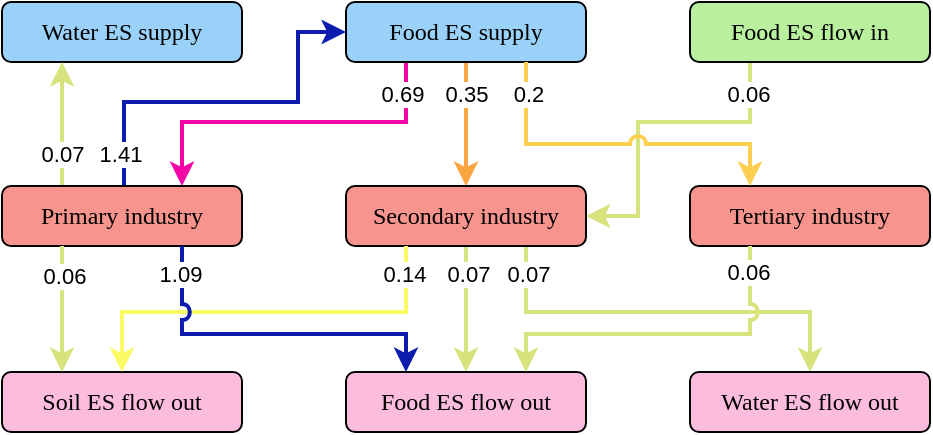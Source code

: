 <mxfile version="22.0.6" type="github">
  <diagram name="第 1 页" id="eSo4roDagTOv7NbX58sI">
    <mxGraphModel dx="663" dy="369" grid="1" gridSize="10" guides="1" tooltips="1" connect="1" arrows="1" fold="1" page="1" pageScale="1" pageWidth="827" pageHeight="1169" math="0" shadow="0">
      <root>
        <mxCell id="0" />
        <mxCell id="1" parent="0" />
        <mxCell id="i3CLbu43X5joJ49ZT0Bw-50" style="edgeStyle=orthogonalEdgeStyle;rounded=0;orthogonalLoop=1;jettySize=auto;html=1;exitX=0.75;exitY=1;exitDx=0;exitDy=0;entryX=0.5;entryY=0;entryDx=0;entryDy=0;strokeWidth=2;jumpStyle=arc;strokeColor=#d7e37d;" parent="1" source="i3CLbu43X5joJ49ZT0Bw-6" target="i3CLbu43X5joJ49ZT0Bw-10" edge="1">
          <mxGeometry relative="1" as="geometry">
            <Array as="points">
              <mxPoint x="444" y="535" />
              <mxPoint x="586" y="535" />
            </Array>
          </mxGeometry>
        </mxCell>
        <mxCell id="i3CLbu43X5joJ49ZT0Bw-45" style="edgeStyle=orthogonalEdgeStyle;rounded=0;orthogonalLoop=1;jettySize=auto;html=1;exitX=0.5;exitY=1;exitDx=0;exitDy=0;entryX=0.5;entryY=0;entryDx=0;entryDy=0;strokeWidth=2;jumpStyle=arc;strokeColor=#d7e37d;" parent="1" source="i3CLbu43X5joJ49ZT0Bw-6" target="i3CLbu43X5joJ49ZT0Bw-8" edge="1">
          <mxGeometry relative="1" as="geometry">
            <Array as="points">
              <mxPoint x="414" y="526" />
              <mxPoint x="414" y="526" />
            </Array>
          </mxGeometry>
        </mxCell>
        <mxCell id="e95JfR316xjKeRipay9j-7" value="0.07" style="edgeLabel;html=1;align=center;verticalAlign=middle;resizable=0;points=[];" vertex="1" connectable="0" parent="i3CLbu43X5joJ49ZT0Bw-45">
          <mxGeometry x="-0.834" y="-1" relative="1" as="geometry">
            <mxPoint x="32" y="9" as="offset" />
          </mxGeometry>
        </mxCell>
        <mxCell id="e95JfR316xjKeRipay9j-80" value="0.07" style="edgeLabel;html=1;align=center;verticalAlign=middle;resizable=0;points=[];" vertex="1" connectable="0" parent="i3CLbu43X5joJ49ZT0Bw-45">
          <mxGeometry x="-0.53" y="2" relative="1" as="geometry">
            <mxPoint x="-1" y="-1" as="offset" />
          </mxGeometry>
        </mxCell>
        <mxCell id="i3CLbu43X5joJ49ZT0Bw-41" style="edgeStyle=orthogonalEdgeStyle;rounded=0;orthogonalLoop=1;jettySize=auto;html=1;exitX=0.25;exitY=1;exitDx=0;exitDy=0;entryX=0.75;entryY=0;entryDx=0;entryDy=0;strokeWidth=2;strokeColor=#f505a5;" parent="1" source="i3CLbu43X5joJ49ZT0Bw-1" target="i3CLbu43X5joJ49ZT0Bw-5" edge="1">
          <mxGeometry relative="1" as="geometry">
            <Array as="points">
              <mxPoint x="384" y="440" />
              <mxPoint x="272" y="440" />
            </Array>
          </mxGeometry>
        </mxCell>
        <mxCell id="e95JfR316xjKeRipay9j-3" value="0.69" style="edgeLabel;html=1;align=center;verticalAlign=middle;resizable=0;points=[];" vertex="1" connectable="0" parent="i3CLbu43X5joJ49ZT0Bw-41">
          <mxGeometry x="0.139" relative="1" as="geometry">
            <mxPoint x="67" y="-14" as="offset" />
          </mxGeometry>
        </mxCell>
        <mxCell id="i3CLbu43X5joJ49ZT0Bw-42" style="edgeStyle=orthogonalEdgeStyle;rounded=0;orthogonalLoop=1;jettySize=auto;html=1;exitX=0.5;exitY=1;exitDx=0;exitDy=0;entryX=0.5;entryY=0;entryDx=0;entryDy=0;strokeWidth=2;strokeColor=#fca43f;" parent="1" source="i3CLbu43X5joJ49ZT0Bw-1" target="i3CLbu43X5joJ49ZT0Bw-6" edge="1">
          <mxGeometry relative="1" as="geometry" />
        </mxCell>
        <mxCell id="e95JfR316xjKeRipay9j-4" value="0.35" style="edgeLabel;html=1;align=center;verticalAlign=middle;resizable=0;points=[];" vertex="1" connectable="0" parent="i3CLbu43X5joJ49ZT0Bw-42">
          <mxGeometry x="-0.585" relative="1" as="geometry">
            <mxPoint y="3" as="offset" />
          </mxGeometry>
        </mxCell>
        <mxCell id="i3CLbu43X5joJ49ZT0Bw-1" value="&lt;p style=&quot;margin-top: 0pt; margin-bottom: 0pt; margin-left: 0in; direction: ltr; unicode-bidi: embed; word-break: normal;&quot;&gt;Food ES supply&lt;/p&gt;" style="rounded=1;whiteSpace=wrap;html=1;fontFamily=Times New Roman;fillColor=#9ad1f9;flipV=1;" parent="1" vertex="1">
          <mxGeometry x="354" y="380" width="120" height="30" as="geometry" />
        </mxCell>
        <mxCell id="i3CLbu43X5joJ49ZT0Bw-3" value="&lt;p style=&quot;margin-top: 0pt; margin-bottom: 0pt; margin-left: 0in; direction: ltr; unicode-bidi: embed; word-break: normal;&quot;&gt;Water ES supply&lt;/p&gt;" style="rounded=1;whiteSpace=wrap;html=1;fontFamily=Times New Roman;fillColor=#9ad1f9;flipV=1;" parent="1" vertex="1">
          <mxGeometry x="182" y="380" width="120" height="30" as="geometry" />
        </mxCell>
        <mxCell id="i3CLbu43X5joJ49ZT0Bw-40" style="edgeStyle=orthogonalEdgeStyle;rounded=0;orthogonalLoop=1;jettySize=auto;html=1;exitX=0.25;exitY=1;exitDx=0;exitDy=0;entryX=1;entryY=0.5;entryDx=0;entryDy=0;strokeWidth=2;jumpStyle=arc;strokeColor=#d7e37d;" parent="1" source="i3CLbu43X5joJ49ZT0Bw-4" target="i3CLbu43X5joJ49ZT0Bw-6" edge="1">
          <mxGeometry relative="1" as="geometry">
            <Array as="points">
              <mxPoint x="556" y="440" />
              <mxPoint x="500" y="440" />
              <mxPoint x="500" y="487" />
            </Array>
          </mxGeometry>
        </mxCell>
        <mxCell id="e95JfR316xjKeRipay9j-2" value="0.06" style="edgeLabel;html=1;align=center;verticalAlign=middle;resizable=0;points=[];" vertex="1" connectable="0" parent="i3CLbu43X5joJ49ZT0Bw-40">
          <mxGeometry x="-0.193" y="650" relative="1" as="geometry">
            <mxPoint x="33" y="-664" as="offset" />
          </mxGeometry>
        </mxCell>
        <mxCell id="i3CLbu43X5joJ49ZT0Bw-4" value="&lt;p style=&quot;margin-top: 0pt; margin-bottom: 0pt; margin-left: 0in; direction: ltr; unicode-bidi: embed; word-break: normal;&quot;&gt;Food ES flow in&lt;/p&gt;" style="rounded=1;whiteSpace=wrap;html=1;fontFamily=Times New Roman;fillColor=#b8f09e;" parent="1" vertex="1">
          <mxGeometry x="526" y="380" width="120" height="30" as="geometry" />
        </mxCell>
        <mxCell id="i3CLbu43X5joJ49ZT0Bw-6" value="&lt;p style=&quot;margin-top: 0pt; margin-bottom: 0pt; margin-left: 0in; direction: ltr; unicode-bidi: embed; word-break: normal;&quot;&gt;Secondary industry&lt;/p&gt;" style="rounded=1;whiteSpace=wrap;html=1;fontFamily=Times New Roman;fillColor=#f7948d;flipV=1;" parent="1" vertex="1">
          <mxGeometry x="354" y="472" width="120" height="30" as="geometry" />
        </mxCell>
        <mxCell id="i3CLbu43X5joJ49ZT0Bw-7" value="&lt;p style=&quot;margin-top: 0pt; margin-bottom: 0pt; margin-left: 0in; direction: ltr; unicode-bidi: embed; word-break: normal;&quot;&gt;Tertiary industry&lt;/p&gt;" style="rounded=1;whiteSpace=wrap;html=1;fontFamily=Times New Roman;fillColor=#f7948d;" parent="1" vertex="1">
          <mxGeometry x="526" y="472" width="120" height="30" as="geometry" />
        </mxCell>
        <mxCell id="i3CLbu43X5joJ49ZT0Bw-8" value="&lt;p style=&quot;margin-top: 0pt; margin-bottom: 0pt; margin-left: 0in; direction: ltr; unicode-bidi: embed; word-break: normal;&quot;&gt;Food ES flow out&lt;/p&gt;" style="rounded=1;whiteSpace=wrap;html=1;fontFamily=Times New Roman;fillColor=#fbbcdd;flipV=1;" parent="1" vertex="1">
          <mxGeometry x="354" y="565" width="120" height="30" as="geometry" />
        </mxCell>
        <mxCell id="i3CLbu43X5joJ49ZT0Bw-9" value="&lt;p style=&quot;margin-top: 0pt; margin-bottom: 0pt; margin-left: 0in; direction: ltr; unicode-bidi: embed; word-break: normal;&quot;&gt;Soil ES flow out&lt;/p&gt;" style="rounded=1;whiteSpace=wrap;html=1;fontFamily=Times New Roman;fillColor=#fbbcdd;flipV=1;" parent="1" vertex="1">
          <mxGeometry x="182" y="565" width="120" height="30" as="geometry" />
        </mxCell>
        <mxCell id="i3CLbu43X5joJ49ZT0Bw-10" value="&lt;p style=&quot;margin-top: 0pt; margin-bottom: 0pt; margin-left: 0in; direction: ltr; unicode-bidi: embed; word-break: normal;&quot;&gt;Water ES flow out&lt;/p&gt;" style="rounded=1;whiteSpace=wrap;html=1;fontFamily=Times New Roman;fillColor=#fbbcdd;" parent="1" vertex="1">
          <mxGeometry x="526" y="565" width="120" height="30" as="geometry" />
        </mxCell>
        <mxCell id="i3CLbu43X5joJ49ZT0Bw-47" style="edgeStyle=orthogonalEdgeStyle;rounded=0;orthogonalLoop=1;jettySize=auto;html=1;exitX=0.5;exitY=0;exitDx=0;exitDy=0;strokeWidth=2;strokeColor=#0c1cad;entryX=0;entryY=0.5;entryDx=0;entryDy=0;" parent="1" source="i3CLbu43X5joJ49ZT0Bw-5" target="i3CLbu43X5joJ49ZT0Bw-1" edge="1">
          <mxGeometry relative="1" as="geometry">
            <Array as="points">
              <mxPoint x="243" y="472" />
              <mxPoint x="243" y="430" />
              <mxPoint x="330" y="430" />
              <mxPoint x="330" y="395" />
            </Array>
            <mxPoint x="392" y="416" as="targetPoint" />
          </mxGeometry>
        </mxCell>
        <mxCell id="e95JfR316xjKeRipay9j-9" value="1.41" style="edgeLabel;html=1;align=center;verticalAlign=middle;resizable=0;points=[];" vertex="1" connectable="0" parent="i3CLbu43X5joJ49ZT0Bw-47">
          <mxGeometry x="-0.651" y="2" relative="1" as="geometry">
            <mxPoint y="16" as="offset" />
          </mxGeometry>
        </mxCell>
        <mxCell id="i3CLbu43X5joJ49ZT0Bw-52" style="edgeStyle=orthogonalEdgeStyle;rounded=0;orthogonalLoop=1;jettySize=auto;html=1;exitX=0.25;exitY=0;exitDx=0;exitDy=0;strokeWidth=2;strokeColor=#d7e37d;jumpStyle=arc;entryX=0.25;entryY=1;entryDx=0;entryDy=0;" parent="1" source="i3CLbu43X5joJ49ZT0Bw-5" target="i3CLbu43X5joJ49ZT0Bw-3" edge="1">
          <mxGeometry relative="1" as="geometry">
            <mxPoint x="242" y="406" as="targetPoint" />
            <Array as="points">
              <mxPoint x="212" y="416" />
              <mxPoint x="212" y="416" />
            </Array>
          </mxGeometry>
        </mxCell>
        <mxCell id="e95JfR316xjKeRipay9j-13" value="0.07" style="edgeLabel;html=1;align=center;verticalAlign=middle;resizable=0;points=[];" vertex="1" connectable="0" parent="i3CLbu43X5joJ49ZT0Bw-52">
          <mxGeometry x="-0.238" y="2" relative="1" as="geometry">
            <mxPoint x="2" y="7" as="offset" />
          </mxGeometry>
        </mxCell>
        <mxCell id="i3CLbu43X5joJ49ZT0Bw-5" value="&lt;p style=&quot;margin-top: 0pt; margin-bottom: 0pt; margin-left: 0in; direction: ltr; unicode-bidi: embed; word-break: normal;&quot;&gt;Primary industry&lt;/p&gt;" style="rounded=1;whiteSpace=wrap;html=1;fontFamily=Times New Roman;fillColor=#f7948d;flipV=1;" parent="1" vertex="1">
          <mxGeometry x="182" y="472" width="120" height="30" as="geometry" />
        </mxCell>
        <mxCell id="i3CLbu43X5joJ49ZT0Bw-54" style="edgeStyle=orthogonalEdgeStyle;rounded=0;orthogonalLoop=1;jettySize=auto;html=1;exitX=0.25;exitY=1;exitDx=0;exitDy=0;entryX=0.25;entryY=0;entryDx=0;entryDy=0;strokeWidth=2;jumpStyle=arc;strokeColor=#d7e37d;" parent="1" source="i3CLbu43X5joJ49ZT0Bw-5" target="i3CLbu43X5joJ49ZT0Bw-9" edge="1">
          <mxGeometry relative="1" as="geometry">
            <Array as="points" />
          </mxGeometry>
        </mxCell>
        <mxCell id="e95JfR316xjKeRipay9j-10" value="0.06" style="edgeLabel;html=1;align=center;verticalAlign=middle;resizable=0;points=[];" vertex="1" connectable="0" parent="i3CLbu43X5joJ49ZT0Bw-54">
          <mxGeometry x="-0.893" y="1" relative="1" as="geometry">
            <mxPoint y="11" as="offset" />
          </mxGeometry>
        </mxCell>
        <mxCell id="i3CLbu43X5joJ49ZT0Bw-43" style="edgeStyle=orthogonalEdgeStyle;rounded=0;orthogonalLoop=1;jettySize=auto;html=1;entryX=0.25;entryY=0;entryDx=0;entryDy=0;strokeWidth=2;jumpStyle=arc;strokeColor=#fccf51;exitX=0.75;exitY=1;exitDx=0;exitDy=0;" parent="1" source="i3CLbu43X5joJ49ZT0Bw-1" target="i3CLbu43X5joJ49ZT0Bw-7" edge="1">
          <mxGeometry relative="1" as="geometry">
            <Array as="points">
              <mxPoint x="444" y="451" />
              <mxPoint x="556" y="451" />
            </Array>
            <mxPoint x="482" y="436" as="sourcePoint" />
          </mxGeometry>
        </mxCell>
        <mxCell id="e95JfR316xjKeRipay9j-5" value="0.2" style="edgeLabel;html=1;align=center;verticalAlign=middle;resizable=0;points=[];" vertex="1" connectable="0" parent="i3CLbu43X5joJ49ZT0Bw-43">
          <mxGeometry x="-0.848" y="1" relative="1" as="geometry">
            <mxPoint y="3" as="offset" />
          </mxGeometry>
        </mxCell>
        <mxCell id="i3CLbu43X5joJ49ZT0Bw-49" style="edgeStyle=orthogonalEdgeStyle;rounded=0;orthogonalLoop=1;jettySize=auto;html=1;exitX=0.25;exitY=1;exitDx=0;exitDy=0;entryX=0.5;entryY=0;entryDx=0;entryDy=0;strokeWidth=2;jumpStyle=arc;strokeColor=#fafa64;" parent="1" source="i3CLbu43X5joJ49ZT0Bw-6" target="i3CLbu43X5joJ49ZT0Bw-9" edge="1">
          <mxGeometry relative="1" as="geometry">
            <Array as="points">
              <mxPoint x="384" y="535" />
              <mxPoint x="242" y="535" />
            </Array>
          </mxGeometry>
        </mxCell>
        <mxCell id="e95JfR316xjKeRipay9j-11" value="0.14" style="edgeLabel;html=1;align=center;verticalAlign=middle;resizable=0;points=[];" vertex="1" connectable="0" parent="i3CLbu43X5joJ49ZT0Bw-49">
          <mxGeometry x="-0.231" relative="1" as="geometry">
            <mxPoint x="45" y="-19" as="offset" />
          </mxGeometry>
        </mxCell>
        <mxCell id="i3CLbu43X5joJ49ZT0Bw-44" style="edgeStyle=orthogonalEdgeStyle;rounded=0;orthogonalLoop=1;jettySize=auto;html=1;exitX=0.75;exitY=1;exitDx=0;exitDy=0;entryX=0.25;entryY=0;entryDx=0;entryDy=0;strokeWidth=2;strokeColor=#0c1cad;jumpStyle=arc;" parent="1" source="i3CLbu43X5joJ49ZT0Bw-5" target="i3CLbu43X5joJ49ZT0Bw-8" edge="1">
          <mxGeometry relative="1" as="geometry">
            <Array as="points">
              <mxPoint x="272" y="546" />
              <mxPoint x="384" y="546" />
            </Array>
          </mxGeometry>
        </mxCell>
        <mxCell id="e95JfR316xjKeRipay9j-6" value="1.09" style="edgeLabel;html=1;align=center;verticalAlign=middle;resizable=0;points=[];" vertex="1" connectable="0" parent="i3CLbu43X5joJ49ZT0Bw-44">
          <mxGeometry x="-0.13" y="-3" relative="1" as="geometry">
            <mxPoint x="-33" y="-33" as="offset" />
          </mxGeometry>
        </mxCell>
        <mxCell id="i3CLbu43X5joJ49ZT0Bw-46" style="edgeStyle=orthogonalEdgeStyle;rounded=0;orthogonalLoop=1;jettySize=auto;html=1;exitX=0.25;exitY=1;exitDx=0;exitDy=0;strokeWidth=2;jumpStyle=arc;strokeColor=#d7e37d;entryX=0.75;entryY=0;entryDx=0;entryDy=0;" parent="1" source="i3CLbu43X5joJ49ZT0Bw-7" target="i3CLbu43X5joJ49ZT0Bw-8" edge="1">
          <mxGeometry relative="1" as="geometry">
            <Array as="points">
              <mxPoint x="556" y="546" />
              <mxPoint x="444" y="546" />
            </Array>
            <mxPoint x="483" y="566" as="targetPoint" />
          </mxGeometry>
        </mxCell>
        <mxCell id="e95JfR316xjKeRipay9j-8" value="0.06" style="edgeLabel;html=1;align=center;verticalAlign=middle;resizable=0;points=[];" vertex="1" connectable="0" parent="i3CLbu43X5joJ49ZT0Bw-46">
          <mxGeometry x="-0.912" y="743" relative="1" as="geometry">
            <mxPoint x="-744" y="5" as="offset" />
          </mxGeometry>
        </mxCell>
      </root>
    </mxGraphModel>
  </diagram>
</mxfile>

